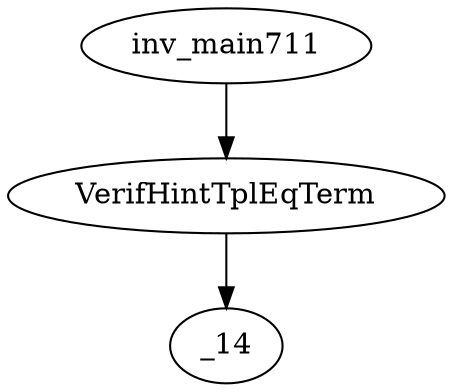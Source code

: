 digraph dag {
0 [label="inv_main711"];
1 [label="VerifHintTplEqTerm"];
2 [label="_14"];
0->1
1 -> 2
}
